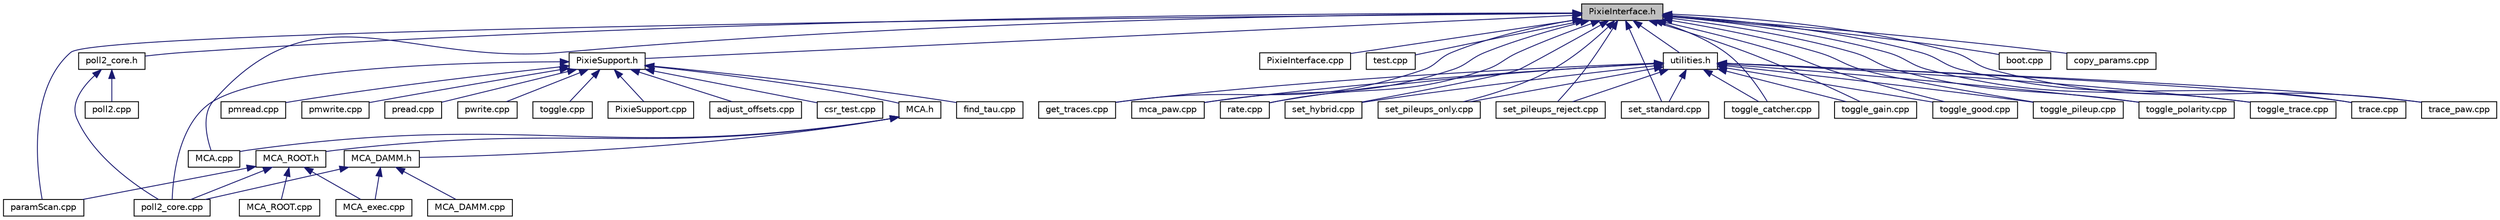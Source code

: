 digraph "PixieInterface.h"
{
  edge [fontname="Helvetica",fontsize="10",labelfontname="Helvetica",labelfontsize="10"];
  node [fontname="Helvetica",fontsize="10",shape=record];
  Node1 [label="PixieInterface.h",height=0.2,width=0.4,color="black", fillcolor="grey75", style="filled", fontcolor="black"];
  Node1 -> Node2 [dir="back",color="midnightblue",fontsize="10",style="solid",fontname="Helvetica"];
  Node2 [label="PixieSupport.h",height=0.2,width=0.4,color="black", fillcolor="white", style="filled",URL="$d5/daf/_pixie_support_8h.html"];
  Node2 -> Node3 [dir="back",color="midnightblue",fontsize="10",style="solid",fontname="Helvetica"];
  Node3 [label="PixieSupport.cpp",height=0.2,width=0.4,color="black", fillcolor="white", style="filled",URL="$d7/d39/_pixie_support_8cpp.html"];
  Node2 -> Node4 [dir="back",color="midnightblue",fontsize="10",style="solid",fontname="Helvetica"];
  Node4 [label="MCA.h",height=0.2,width=0.4,color="black", fillcolor="white", style="filled",URL="$d7/d20/_m_c_a_8h.html"];
  Node4 -> Node5 [dir="back",color="midnightblue",fontsize="10",style="solid",fontname="Helvetica"];
  Node5 [label="MCA_DAMM.h",height=0.2,width=0.4,color="black", fillcolor="white", style="filled",URL="$dd/d02/_m_c_a___d_a_m_m_8h.html"];
  Node5 -> Node6 [dir="back",color="midnightblue",fontsize="10",style="solid",fontname="Helvetica"];
  Node6 [label="MCA_DAMM.cpp",height=0.2,width=0.4,color="black", fillcolor="white", style="filled",URL="$d2/d08/_m_c_a___d_a_m_m_8cpp.html"];
  Node5 -> Node7 [dir="back",color="midnightblue",fontsize="10",style="solid",fontname="Helvetica"];
  Node7 [label="MCA_exec.cpp",height=0.2,width=0.4,color="black", fillcolor="white", style="filled",URL="$da/d35/_m_c_a__exec_8cpp.html"];
  Node5 -> Node8 [dir="back",color="midnightblue",fontsize="10",style="solid",fontname="Helvetica"];
  Node8 [label="poll2_core.cpp",height=0.2,width=0.4,color="black", fillcolor="white", style="filled",URL="$d0/dd4/poll2__core_8cpp.html",tooltip="Controls the poll2 command interpreter and data acquisition system. "];
  Node4 -> Node9 [dir="back",color="midnightblue",fontsize="10",style="solid",fontname="Helvetica"];
  Node9 [label="MCA_ROOT.h",height=0.2,width=0.4,color="black", fillcolor="white", style="filled",URL="$d1/ddd/_m_c_a___r_o_o_t_8h.html"];
  Node9 -> Node7 [dir="back",color="midnightblue",fontsize="10",style="solid",fontname="Helvetica"];
  Node9 -> Node10 [dir="back",color="midnightblue",fontsize="10",style="solid",fontname="Helvetica"];
  Node10 [label="MCA_ROOT.cpp",height=0.2,width=0.4,color="black", fillcolor="white", style="filled",URL="$d5/dbb/_m_c_a___r_o_o_t_8cpp.html"];
  Node9 -> Node8 [dir="back",color="midnightblue",fontsize="10",style="solid",fontname="Helvetica"];
  Node9 -> Node11 [dir="back",color="midnightblue",fontsize="10",style="solid",fontname="Helvetica"];
  Node11 [label="paramScan.cpp",height=0.2,width=0.4,color="black", fillcolor="white", style="filled",URL="$db/d9f/param_scan_8cpp.html"];
  Node4 -> Node12 [dir="back",color="midnightblue",fontsize="10",style="solid",fontname="Helvetica"];
  Node12 [label="MCA.cpp",height=0.2,width=0.4,color="black", fillcolor="white", style="filled",URL="$d3/d1e/_m_c_a_8cpp.html"];
  Node2 -> Node8 [dir="back",color="midnightblue",fontsize="10",style="solid",fontname="Helvetica"];
  Node2 -> Node13 [dir="back",color="midnightblue",fontsize="10",style="solid",fontname="Helvetica"];
  Node13 [label="adjust_offsets.cpp",height=0.2,width=0.4,color="black", fillcolor="white", style="filled",URL="$d9/d36/adjust__offsets_8cpp.html"];
  Node2 -> Node14 [dir="back",color="midnightblue",fontsize="10",style="solid",fontname="Helvetica"];
  Node14 [label="csr_test.cpp",height=0.2,width=0.4,color="black", fillcolor="white", style="filled",URL="$df/d1d/csr__test_8cpp.html"];
  Node2 -> Node15 [dir="back",color="midnightblue",fontsize="10",style="solid",fontname="Helvetica"];
  Node15 [label="find_tau.cpp",height=0.2,width=0.4,color="black", fillcolor="white", style="filled",URL="$d1/d71/find__tau_8cpp.html"];
  Node2 -> Node16 [dir="back",color="midnightblue",fontsize="10",style="solid",fontname="Helvetica"];
  Node16 [label="pmread.cpp",height=0.2,width=0.4,color="black", fillcolor="white", style="filled",URL="$da/d55/pmread_8cpp.html"];
  Node2 -> Node17 [dir="back",color="midnightblue",fontsize="10",style="solid",fontname="Helvetica"];
  Node17 [label="pmwrite.cpp",height=0.2,width=0.4,color="black", fillcolor="white", style="filled",URL="$d6/df7/pmwrite_8cpp.html"];
  Node2 -> Node18 [dir="back",color="midnightblue",fontsize="10",style="solid",fontname="Helvetica"];
  Node18 [label="pread.cpp",height=0.2,width=0.4,color="black", fillcolor="white", style="filled",URL="$dc/d22/pread_8cpp.html"];
  Node2 -> Node19 [dir="back",color="midnightblue",fontsize="10",style="solid",fontname="Helvetica"];
  Node19 [label="pwrite.cpp",height=0.2,width=0.4,color="black", fillcolor="white", style="filled",URL="$d5/d89/pwrite_8cpp.html"];
  Node2 -> Node20 [dir="back",color="midnightblue",fontsize="10",style="solid",fontname="Helvetica"];
  Node20 [label="toggle.cpp",height=0.2,width=0.4,color="black", fillcolor="white", style="filled",URL="$d6/d7d/toggle_8cpp.html"];
  Node1 -> Node21 [dir="back",color="midnightblue",fontsize="10",style="solid",fontname="Helvetica"];
  Node21 [label="PixieInterface.cpp",height=0.2,width=0.4,color="black", fillcolor="white", style="filled",URL="$dd/da7/_pixie_interface_8cpp.html"];
  Node1 -> Node22 [dir="back",color="midnightblue",fontsize="10",style="solid",fontname="Helvetica"];
  Node22 [label="test.cpp",height=0.2,width=0.4,color="black", fillcolor="white", style="filled",URL="$df/dac/test_8cpp.html"];
  Node1 -> Node12 [dir="back",color="midnightblue",fontsize="10",style="solid",fontname="Helvetica"];
  Node1 -> Node23 [dir="back",color="midnightblue",fontsize="10",style="solid",fontname="Helvetica"];
  Node23 [label="poll2_core.h",height=0.2,width=0.4,color="black", fillcolor="white", style="filled",URL="$d9/dc1/poll2__core_8h.html",tooltip="Controls the poll2 command interpreter and data acquisition system. "];
  Node23 -> Node24 [dir="back",color="midnightblue",fontsize="10",style="solid",fontname="Helvetica"];
  Node24 [label="poll2.cpp",height=0.2,width=0.4,color="black", fillcolor="white", style="filled",URL="$d1/d50/poll2_8cpp.html"];
  Node23 -> Node8 [dir="back",color="midnightblue",fontsize="10",style="solid",fontname="Helvetica"];
  Node1 -> Node25 [dir="back",color="midnightblue",fontsize="10",style="solid",fontname="Helvetica"];
  Node25 [label="utilities.h",height=0.2,width=0.4,color="black", fillcolor="white", style="filled",URL="$de/df0/utilities_8h.html"];
  Node25 -> Node26 [dir="back",color="midnightblue",fontsize="10",style="solid",fontname="Helvetica"];
  Node26 [label="get_traces.cpp",height=0.2,width=0.4,color="black", fillcolor="white", style="filled",URL="$dd/dc1/get__traces_8cpp.html"];
  Node25 -> Node27 [dir="back",color="midnightblue",fontsize="10",style="solid",fontname="Helvetica"];
  Node27 [label="mca_paw.cpp",height=0.2,width=0.4,color="black", fillcolor="white", style="filled",URL="$d8/d3e/mca__paw_8cpp.html"];
  Node25 -> Node28 [dir="back",color="midnightblue",fontsize="10",style="solid",fontname="Helvetica"];
  Node28 [label="rate.cpp",height=0.2,width=0.4,color="black", fillcolor="white", style="filled",URL="$d3/d78/rate_8cpp.html"];
  Node25 -> Node29 [dir="back",color="midnightblue",fontsize="10",style="solid",fontname="Helvetica"];
  Node29 [label="set_hybrid.cpp",height=0.2,width=0.4,color="black", fillcolor="white", style="filled",URL="$da/d0b/set__hybrid_8cpp.html"];
  Node25 -> Node30 [dir="back",color="midnightblue",fontsize="10",style="solid",fontname="Helvetica"];
  Node30 [label="set_pileups_only.cpp",height=0.2,width=0.4,color="black", fillcolor="white", style="filled",URL="$d8/d66/set__pileups__only_8cpp.html"];
  Node25 -> Node31 [dir="back",color="midnightblue",fontsize="10",style="solid",fontname="Helvetica"];
  Node31 [label="set_pileups_reject.cpp",height=0.2,width=0.4,color="black", fillcolor="white", style="filled",URL="$d6/d03/set__pileups__reject_8cpp.html"];
  Node25 -> Node32 [dir="back",color="midnightblue",fontsize="10",style="solid",fontname="Helvetica"];
  Node32 [label="set_standard.cpp",height=0.2,width=0.4,color="black", fillcolor="white", style="filled",URL="$d7/d1d/set__standard_8cpp.html"];
  Node25 -> Node33 [dir="back",color="midnightblue",fontsize="10",style="solid",fontname="Helvetica"];
  Node33 [label="toggle_catcher.cpp",height=0.2,width=0.4,color="black", fillcolor="white", style="filled",URL="$d9/d7a/toggle__catcher_8cpp.html"];
  Node25 -> Node34 [dir="back",color="midnightblue",fontsize="10",style="solid",fontname="Helvetica"];
  Node34 [label="toggle_gain.cpp",height=0.2,width=0.4,color="black", fillcolor="white", style="filled",URL="$de/d40/toggle__gain_8cpp.html"];
  Node25 -> Node35 [dir="back",color="midnightblue",fontsize="10",style="solid",fontname="Helvetica"];
  Node35 [label="toggle_good.cpp",height=0.2,width=0.4,color="black", fillcolor="white", style="filled",URL="$d6/d0a/toggle__good_8cpp.html"];
  Node25 -> Node36 [dir="back",color="midnightblue",fontsize="10",style="solid",fontname="Helvetica"];
  Node36 [label="toggle_pileup.cpp",height=0.2,width=0.4,color="black", fillcolor="white", style="filled",URL="$d2/d00/toggle__pileup_8cpp.html"];
  Node25 -> Node37 [dir="back",color="midnightblue",fontsize="10",style="solid",fontname="Helvetica"];
  Node37 [label="toggle_polarity.cpp",height=0.2,width=0.4,color="black", fillcolor="white", style="filled",URL="$df/d1b/toggle__polarity_8cpp.html"];
  Node25 -> Node38 [dir="back",color="midnightblue",fontsize="10",style="solid",fontname="Helvetica"];
  Node38 [label="toggle_trace.cpp",height=0.2,width=0.4,color="black", fillcolor="white", style="filled",URL="$d4/dc9/toggle__trace_8cpp.html"];
  Node25 -> Node39 [dir="back",color="midnightblue",fontsize="10",style="solid",fontname="Helvetica"];
  Node39 [label="trace.cpp",height=0.2,width=0.4,color="black", fillcolor="white", style="filled",URL="$d9/d55/trace_8cpp.html"];
  Node25 -> Node40 [dir="back",color="midnightblue",fontsize="10",style="solid",fontname="Helvetica"];
  Node40 [label="trace_paw.cpp",height=0.2,width=0.4,color="black", fillcolor="white", style="filled",URL="$d1/de6/trace__paw_8cpp.html"];
  Node1 -> Node41 [dir="back",color="midnightblue",fontsize="10",style="solid",fontname="Helvetica"];
  Node41 [label="boot.cpp",height=0.2,width=0.4,color="black", fillcolor="white", style="filled",URL="$d5/d08/boot_8cpp.html"];
  Node1 -> Node42 [dir="back",color="midnightblue",fontsize="10",style="solid",fontname="Helvetica"];
  Node42 [label="copy_params.cpp",height=0.2,width=0.4,color="black", fillcolor="white", style="filled",URL="$d9/d6d/copy__params_8cpp.html"];
  Node1 -> Node26 [dir="back",color="midnightblue",fontsize="10",style="solid",fontname="Helvetica"];
  Node1 -> Node27 [dir="back",color="midnightblue",fontsize="10",style="solid",fontname="Helvetica"];
  Node1 -> Node11 [dir="back",color="midnightblue",fontsize="10",style="solid",fontname="Helvetica"];
  Node1 -> Node28 [dir="back",color="midnightblue",fontsize="10",style="solid",fontname="Helvetica"];
  Node1 -> Node29 [dir="back",color="midnightblue",fontsize="10",style="solid",fontname="Helvetica"];
  Node1 -> Node30 [dir="back",color="midnightblue",fontsize="10",style="solid",fontname="Helvetica"];
  Node1 -> Node31 [dir="back",color="midnightblue",fontsize="10",style="solid",fontname="Helvetica"];
  Node1 -> Node32 [dir="back",color="midnightblue",fontsize="10",style="solid",fontname="Helvetica"];
  Node1 -> Node33 [dir="back",color="midnightblue",fontsize="10",style="solid",fontname="Helvetica"];
  Node1 -> Node34 [dir="back",color="midnightblue",fontsize="10",style="solid",fontname="Helvetica"];
  Node1 -> Node35 [dir="back",color="midnightblue",fontsize="10",style="solid",fontname="Helvetica"];
  Node1 -> Node36 [dir="back",color="midnightblue",fontsize="10",style="solid",fontname="Helvetica"];
  Node1 -> Node37 [dir="back",color="midnightblue",fontsize="10",style="solid",fontname="Helvetica"];
  Node1 -> Node38 [dir="back",color="midnightblue",fontsize="10",style="solid",fontname="Helvetica"];
  Node1 -> Node39 [dir="back",color="midnightblue",fontsize="10",style="solid",fontname="Helvetica"];
  Node1 -> Node40 [dir="back",color="midnightblue",fontsize="10",style="solid",fontname="Helvetica"];
}
